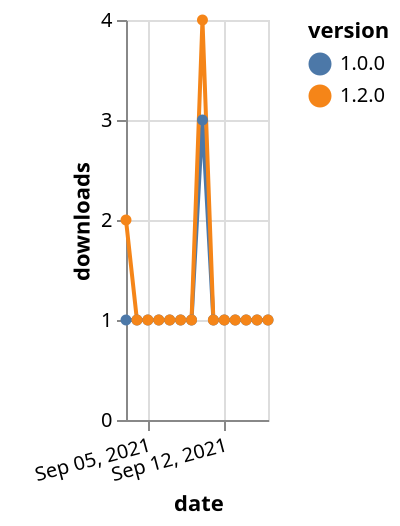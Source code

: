 {"$schema": "https://vega.github.io/schema/vega-lite/v5.json", "description": "A simple bar chart with embedded data.", "data": {"values": [{"date": "2021-09-03", "total": 203, "delta": 1, "version": "1.0.0"}, {"date": "2021-09-04", "total": 204, "delta": 1, "version": "1.0.0"}, {"date": "2021-09-05", "total": 205, "delta": 1, "version": "1.0.0"}, {"date": "2021-09-06", "total": 206, "delta": 1, "version": "1.0.0"}, {"date": "2021-09-07", "total": 207, "delta": 1, "version": "1.0.0"}, {"date": "2021-09-08", "total": 208, "delta": 1, "version": "1.0.0"}, {"date": "2021-09-09", "total": 209, "delta": 1, "version": "1.0.0"}, {"date": "2021-09-10", "total": 212, "delta": 3, "version": "1.0.0"}, {"date": "2021-09-11", "total": 213, "delta": 1, "version": "1.0.0"}, {"date": "2021-09-12", "total": 214, "delta": 1, "version": "1.0.0"}, {"date": "2021-09-13", "total": 215, "delta": 1, "version": "1.0.0"}, {"date": "2021-09-14", "total": 216, "delta": 1, "version": "1.0.0"}, {"date": "2021-09-15", "total": 217, "delta": 1, "version": "1.0.0"}, {"date": "2021-09-16", "total": 218, "delta": 1, "version": "1.0.0"}, {"date": "2021-09-03", "total": 124, "delta": 2, "version": "1.2.0"}, {"date": "2021-09-04", "total": 125, "delta": 1, "version": "1.2.0"}, {"date": "2021-09-05", "total": 126, "delta": 1, "version": "1.2.0"}, {"date": "2021-09-06", "total": 127, "delta": 1, "version": "1.2.0"}, {"date": "2021-09-07", "total": 128, "delta": 1, "version": "1.2.0"}, {"date": "2021-09-08", "total": 129, "delta": 1, "version": "1.2.0"}, {"date": "2021-09-09", "total": 130, "delta": 1, "version": "1.2.0"}, {"date": "2021-09-10", "total": 134, "delta": 4, "version": "1.2.0"}, {"date": "2021-09-11", "total": 135, "delta": 1, "version": "1.2.0"}, {"date": "2021-09-12", "total": 136, "delta": 1, "version": "1.2.0"}, {"date": "2021-09-13", "total": 137, "delta": 1, "version": "1.2.0"}, {"date": "2021-09-14", "total": 138, "delta": 1, "version": "1.2.0"}, {"date": "2021-09-15", "total": 139, "delta": 1, "version": "1.2.0"}, {"date": "2021-09-16", "total": 140, "delta": 1, "version": "1.2.0"}]}, "width": "container", "mark": {"type": "line", "point": {"filled": true}}, "encoding": {"x": {"field": "date", "type": "temporal", "timeUnit": "yearmonthdate", "title": "date", "axis": {"labelAngle": -15}}, "y": {"field": "delta", "type": "quantitative", "title": "downloads"}, "color": {"field": "version", "type": "nominal"}, "tooltip": {"field": "delta"}}}